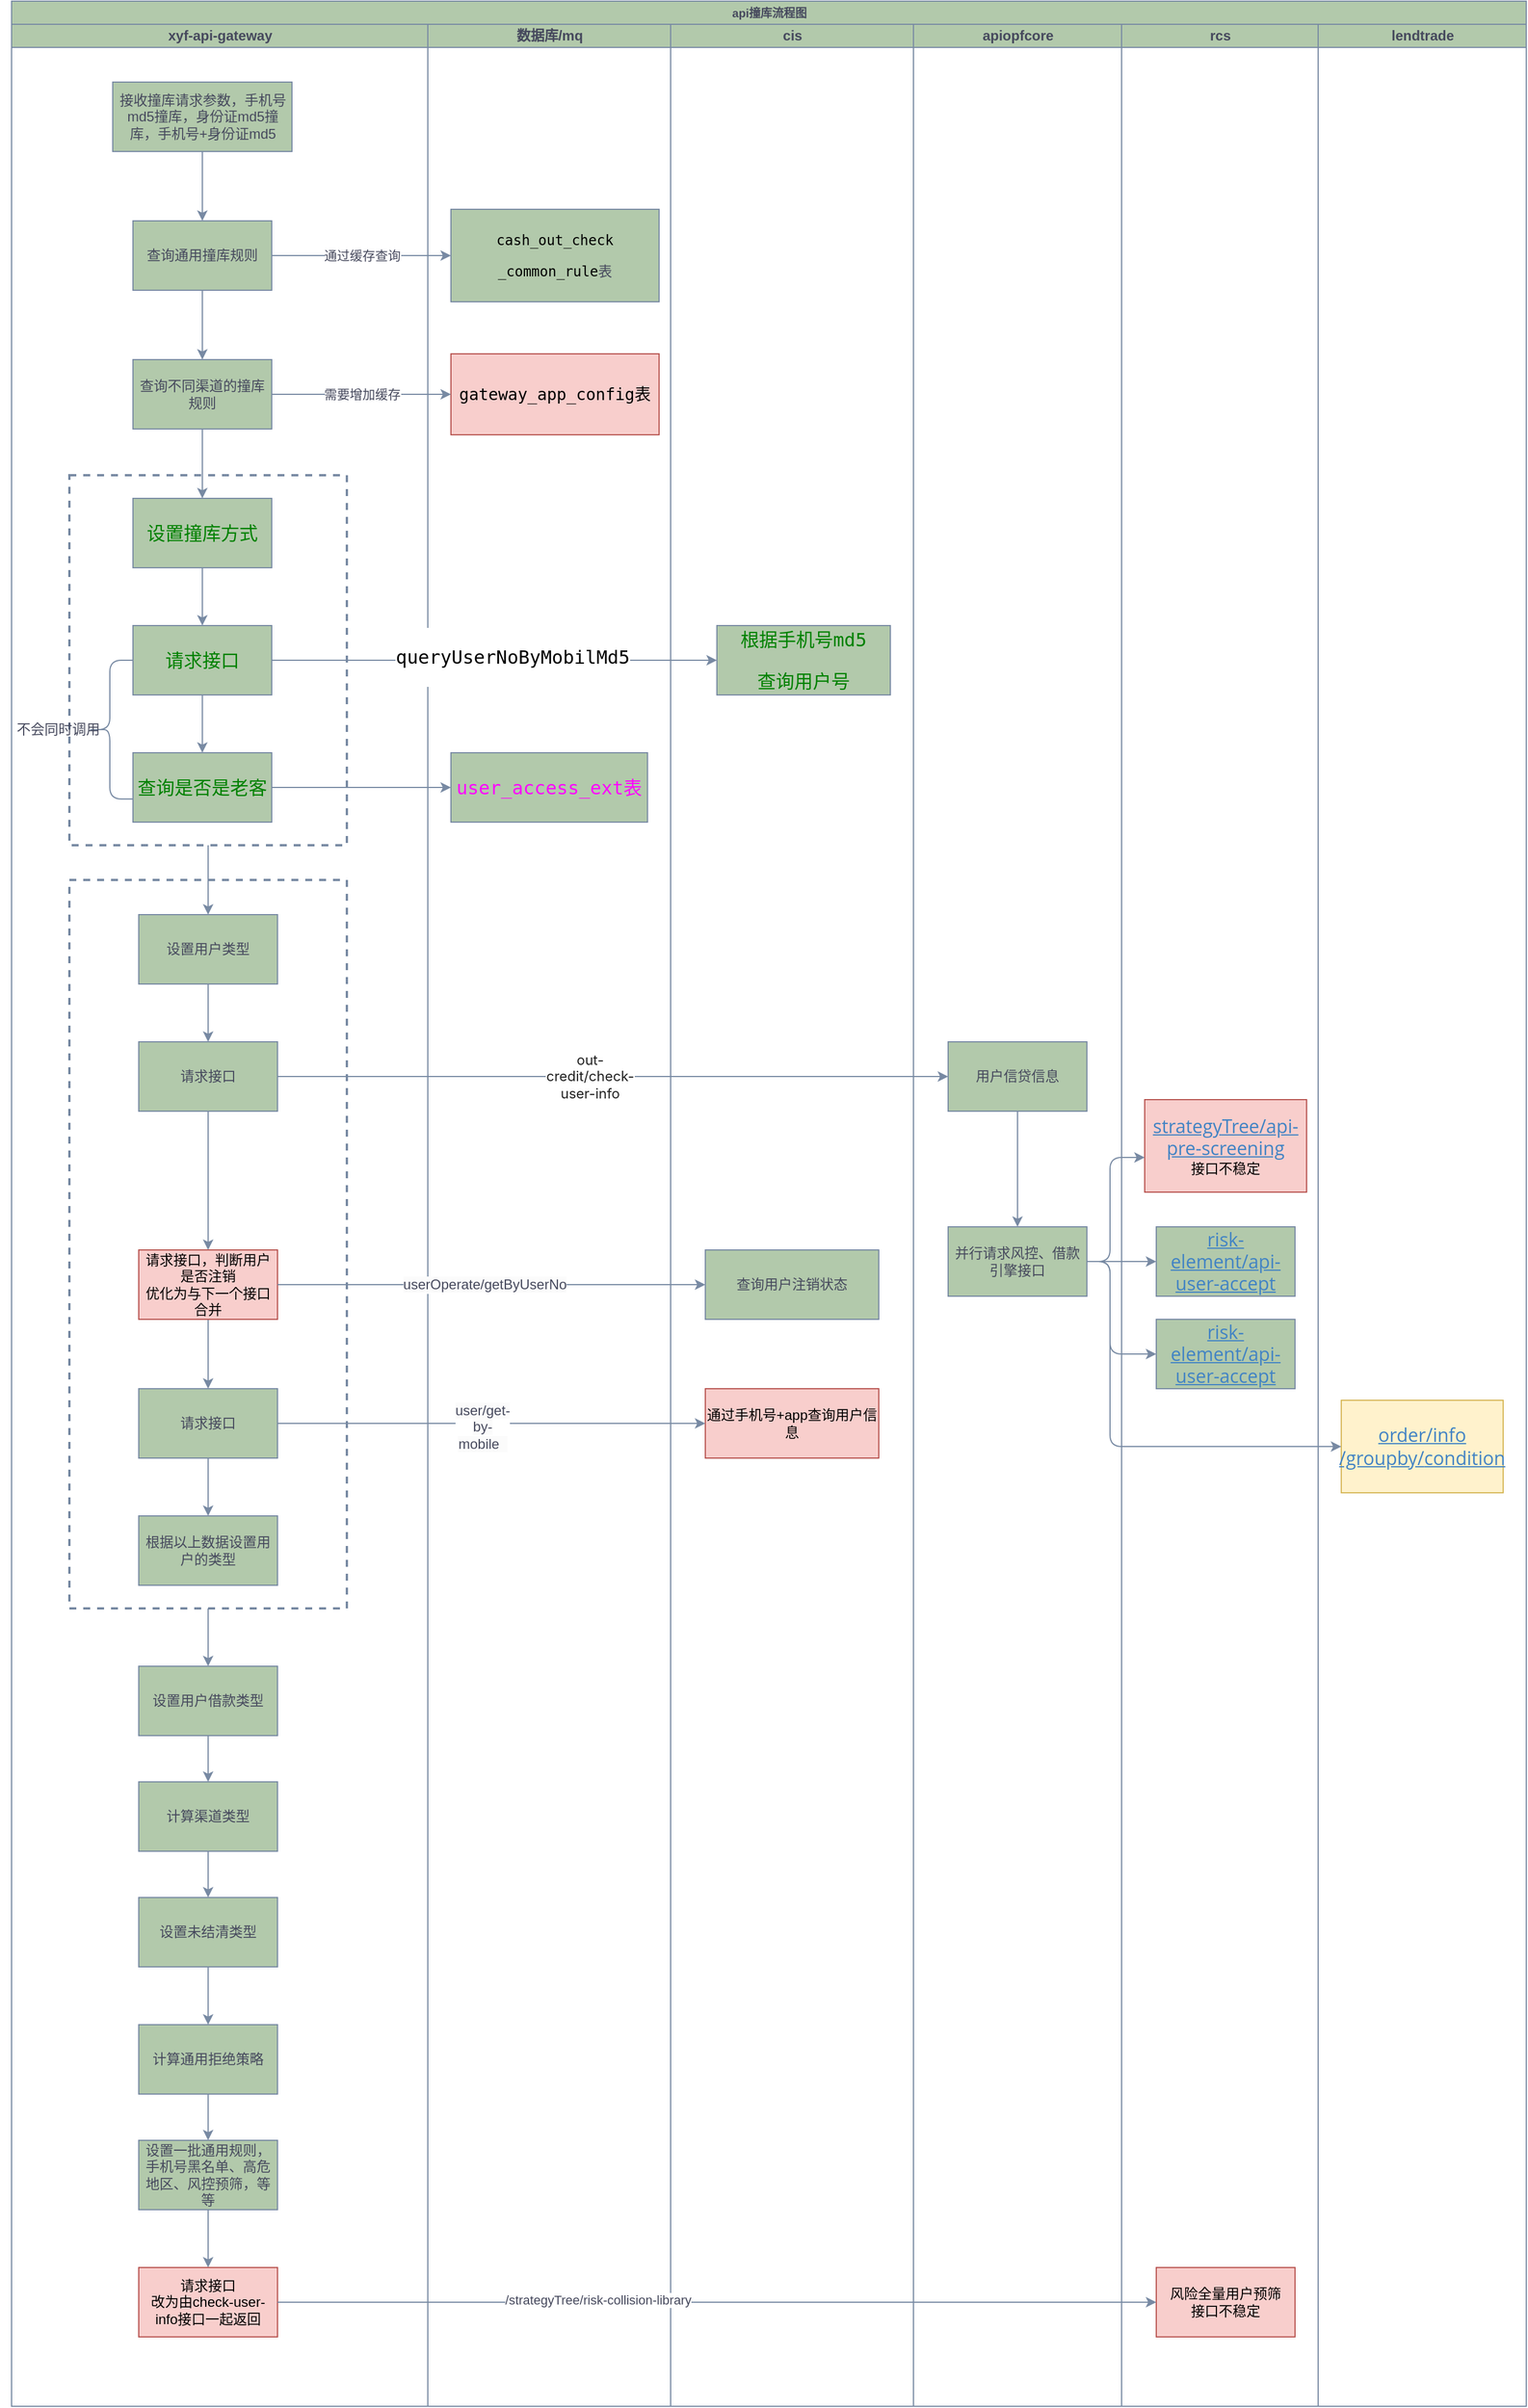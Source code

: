 <mxfile version="24.4.14" type="github">
  <diagram id="prtHgNgQTEPvFCAcTncT" name="Page-1">
    <mxGraphModel dx="899" dy="554" grid="1" gridSize="10" guides="1" tooltips="1" connect="1" arrows="1" fold="1" page="1" pageScale="1" pageWidth="827" pageHeight="1169" math="0" shadow="0">
      <root>
        <mxCell id="0" />
        <mxCell id="1" parent="0" />
        <mxCell id="2Fra0jSn8zF7LKlEDc4x-1" value="api撞库流程图" style="swimlane;childLayout=stackLayout;resizeParent=1;resizeParentMax=0;startSize=20;html=1;labelBackgroundColor=none;fillColor=#B2C9AB;strokeColor=#788AA3;fontColor=#46495D;fontSize=10;" vertex="1" parent="1">
          <mxGeometry x="170" y="60" width="1310" height="2080" as="geometry" />
        </mxCell>
        <mxCell id="2Fra0jSn8zF7LKlEDc4x-2" value="xyf-api-gateway" style="swimlane;startSize=20;html=1;labelBackgroundColor=none;fillColor=#B2C9AB;strokeColor=#788AA3;fontColor=#46495D;" vertex="1" parent="2Fra0jSn8zF7LKlEDc4x-1">
          <mxGeometry y="20" width="360" height="2060" as="geometry" />
        </mxCell>
        <mxCell id="2Fra0jSn8zF7LKlEDc4x-69" style="edgeStyle=orthogonalEdgeStyle;curved=0;rounded=1;orthogonalLoop=1;jettySize=auto;html=1;entryX=0.5;entryY=0;entryDx=0;entryDy=0;strokeColor=#788AA3;align=center;verticalAlign=middle;fontFamily=Helvetica;fontSize=11;fontColor=#46495D;labelBackgroundColor=default;endArrow=classic;fillColor=#B2C9AB;" edge="1" parent="2Fra0jSn8zF7LKlEDc4x-2" source="2Fra0jSn8zF7LKlEDc4x-67" target="2Fra0jSn8zF7LKlEDc4x-68">
          <mxGeometry relative="1" as="geometry" />
        </mxCell>
        <mxCell id="2Fra0jSn8zF7LKlEDc4x-67" value="" style="rounded=0;whiteSpace=wrap;html=1;strokeColor=#788AA3;fontColor=#46495D;fillColor=none;strokeWidth=2;dashed=1;" vertex="1" parent="2Fra0jSn8zF7LKlEDc4x-2">
          <mxGeometry x="50" y="740" width="240" height="630" as="geometry" />
        </mxCell>
        <mxCell id="2Fra0jSn8zF7LKlEDc4x-34" value="" style="rounded=0;whiteSpace=wrap;html=1;strokeColor=#788AA3;fontColor=#46495D;fillColor=none;strokeWidth=2;dashed=1;" vertex="1" parent="2Fra0jSn8zF7LKlEDc4x-2">
          <mxGeometry x="50" y="390" width="240" height="320" as="geometry" />
        </mxCell>
        <mxCell id="2Fra0jSn8zF7LKlEDc4x-10" value="" style="edgeStyle=orthogonalEdgeStyle;rounded=0;orthogonalLoop=1;jettySize=auto;html=1;strokeColor=#788AA3;fontColor=#46495D;fillColor=#B2C9AB;" edge="1" parent="2Fra0jSn8zF7LKlEDc4x-2" source="2Fra0jSn8zF7LKlEDc4x-7" target="2Fra0jSn8zF7LKlEDc4x-9">
          <mxGeometry relative="1" as="geometry" />
        </mxCell>
        <mxCell id="2Fra0jSn8zF7LKlEDc4x-7" value="接收撞库请求参数，手机号md5撞库，身份证md5撞库，手机号+身份证md5" style="rounded=0;whiteSpace=wrap;html=1;fillColor=#B2C9AB;strokeColor=#788AA3;labelBackgroundColor=none;fontColor=#46495D;" vertex="1" parent="2Fra0jSn8zF7LKlEDc4x-2">
          <mxGeometry x="87.5" y="50" width="155" height="60" as="geometry" />
        </mxCell>
        <mxCell id="2Fra0jSn8zF7LKlEDc4x-14" value="" style="edgeStyle=orthogonalEdgeStyle;rounded=0;orthogonalLoop=1;jettySize=auto;html=1;strokeColor=#788AA3;fontColor=#46495D;fillColor=#B2C9AB;" edge="1" parent="2Fra0jSn8zF7LKlEDc4x-2" source="2Fra0jSn8zF7LKlEDc4x-9" target="2Fra0jSn8zF7LKlEDc4x-13">
          <mxGeometry relative="1" as="geometry" />
        </mxCell>
        <mxCell id="2Fra0jSn8zF7LKlEDc4x-9" value="查询通用撞库规则" style="rounded=0;whiteSpace=wrap;html=1;fillColor=#B2C9AB;strokeColor=#788AA3;labelBackgroundColor=none;fontColor=#46495D;" vertex="1" parent="2Fra0jSn8zF7LKlEDc4x-2">
          <mxGeometry x="105" y="170" width="120" height="60" as="geometry" />
        </mxCell>
        <mxCell id="2Fra0jSn8zF7LKlEDc4x-18" value="" style="edgeStyle=orthogonalEdgeStyle;rounded=0;orthogonalLoop=1;jettySize=auto;html=1;strokeColor=#788AA3;fontColor=#46495D;fillColor=#B2C9AB;" edge="1" parent="2Fra0jSn8zF7LKlEDc4x-2" source="2Fra0jSn8zF7LKlEDc4x-13" target="2Fra0jSn8zF7LKlEDc4x-17">
          <mxGeometry relative="1" as="geometry" />
        </mxCell>
        <mxCell id="2Fra0jSn8zF7LKlEDc4x-13" value="查询不同渠道的撞库规则" style="rounded=0;whiteSpace=wrap;html=1;fillColor=#B2C9AB;strokeColor=#788AA3;labelBackgroundColor=none;fontColor=#46495D;" vertex="1" parent="2Fra0jSn8zF7LKlEDc4x-2">
          <mxGeometry x="105" y="290" width="120" height="60" as="geometry" />
        </mxCell>
        <mxCell id="2Fra0jSn8zF7LKlEDc4x-20" value="" style="edgeStyle=orthogonalEdgeStyle;rounded=0;orthogonalLoop=1;jettySize=auto;html=1;strokeColor=#788AA3;fontColor=#46495D;fillColor=#B2C9AB;" edge="1" parent="2Fra0jSn8zF7LKlEDc4x-2" source="2Fra0jSn8zF7LKlEDc4x-17" target="2Fra0jSn8zF7LKlEDc4x-19">
          <mxGeometry relative="1" as="geometry" />
        </mxCell>
        <mxCell id="2Fra0jSn8zF7LKlEDc4x-17" value="&lt;div style=&quot;color: rgb(0, 0, 0); font-family: &amp;quot;.AppleSystemUIFont&amp;quot;; font-size: 12pt;&quot;&gt;&lt;pre style=&quot;&quot;&gt;&lt;span style=&quot;color: rgb(0, 128, 0);&quot;&gt;设置撞库方式&lt;/span&gt;&lt;/pre&gt;&lt;/div&gt;" style="rounded=0;whiteSpace=wrap;html=1;fillColor=#B2C9AB;strokeColor=#788AA3;labelBackgroundColor=none;fontColor=#46495D;" vertex="1" parent="2Fra0jSn8zF7LKlEDc4x-2">
          <mxGeometry x="105" y="410" width="120" height="60" as="geometry" />
        </mxCell>
        <mxCell id="2Fra0jSn8zF7LKlEDc4x-25" value="" style="edgeStyle=orthogonalEdgeStyle;rounded=0;orthogonalLoop=1;jettySize=auto;html=1;strokeColor=#788AA3;fontColor=#46495D;fillColor=#B2C9AB;" edge="1" parent="2Fra0jSn8zF7LKlEDc4x-2" source="2Fra0jSn8zF7LKlEDc4x-19" target="2Fra0jSn8zF7LKlEDc4x-24">
          <mxGeometry relative="1" as="geometry" />
        </mxCell>
        <mxCell id="2Fra0jSn8zF7LKlEDc4x-19" value="&lt;div style=&quot;font-family: &amp;quot;.AppleSystemUIFont&amp;quot;; font-size: 12pt;&quot;&gt;&lt;pre style=&quot;&quot;&gt;&lt;font style=&quot;&quot; color=&quot;#008000&quot;&gt;请求接口&lt;/font&gt;&lt;/pre&gt;&lt;/div&gt;" style="rounded=0;whiteSpace=wrap;html=1;fillColor=#B2C9AB;strokeColor=#788AA3;labelBackgroundColor=none;fontColor=#46495D;" vertex="1" parent="2Fra0jSn8zF7LKlEDc4x-2">
          <mxGeometry x="105" y="520" width="120" height="60" as="geometry" />
        </mxCell>
        <mxCell id="2Fra0jSn8zF7LKlEDc4x-24" value="&lt;div style=&quot;font-family: &amp;quot;.AppleSystemUIFont&amp;quot;; font-size: 12pt;&quot;&gt;&lt;pre style=&quot;&quot;&gt;&lt;font style=&quot;&quot; color=&quot;#008000&quot;&gt;查询是否是老客&lt;/font&gt;&lt;/pre&gt;&lt;/div&gt;" style="rounded=0;whiteSpace=wrap;html=1;fillColor=#B2C9AB;strokeColor=#788AA3;labelBackgroundColor=none;fontColor=#46495D;" vertex="1" parent="2Fra0jSn8zF7LKlEDc4x-2">
          <mxGeometry x="105" y="630" width="120" height="60" as="geometry" />
        </mxCell>
        <mxCell id="2Fra0jSn8zF7LKlEDc4x-30" value="" style="shape=curlyBracket;whiteSpace=wrap;html=1;rounded=1;labelPosition=left;verticalLabelPosition=middle;align=right;verticalAlign=middle;strokeColor=#788AA3;fontColor=#46495D;fillColor=#B2C9AB;" vertex="1" parent="2Fra0jSn8zF7LKlEDc4x-2">
          <mxGeometry x="65" y="550" width="40" height="120" as="geometry" />
        </mxCell>
        <mxCell id="2Fra0jSn8zF7LKlEDc4x-31" value="不会同时调用" style="text;html=1;align=center;verticalAlign=middle;resizable=0;points=[];autosize=1;strokeColor=none;fillColor=none;fontColor=#46495D;" vertex="1" parent="2Fra0jSn8zF7LKlEDc4x-2">
          <mxGeometry x="-10" y="595" width="100" height="30" as="geometry" />
        </mxCell>
        <mxCell id="2Fra0jSn8zF7LKlEDc4x-36" value="" style="edgeStyle=orthogonalEdgeStyle;rounded=0;orthogonalLoop=1;jettySize=auto;html=1;strokeColor=#788AA3;fontColor=#46495D;fillColor=#B2C9AB;entryX=0.5;entryY=0;entryDx=0;entryDy=0;" edge="1" parent="2Fra0jSn8zF7LKlEDc4x-2" source="2Fra0jSn8zF7LKlEDc4x-34" target="2Fra0jSn8zF7LKlEDc4x-37">
          <mxGeometry relative="1" as="geometry">
            <mxPoint x="170" y="790" as="targetPoint" />
          </mxGeometry>
        </mxCell>
        <mxCell id="2Fra0jSn8zF7LKlEDc4x-39" value="" style="edgeStyle=orthogonalEdgeStyle;rounded=0;orthogonalLoop=1;jettySize=auto;html=1;strokeColor=#788AA3;fontColor=#46495D;fillColor=#B2C9AB;" edge="1" parent="2Fra0jSn8zF7LKlEDc4x-2" source="2Fra0jSn8zF7LKlEDc4x-37" target="2Fra0jSn8zF7LKlEDc4x-38">
          <mxGeometry relative="1" as="geometry" />
        </mxCell>
        <mxCell id="2Fra0jSn8zF7LKlEDc4x-37" value="设置用户类型" style="rounded=0;whiteSpace=wrap;html=1;fillColor=#B2C9AB;strokeColor=#788AA3;labelBackgroundColor=none;fontColor=#46495D;" vertex="1" parent="2Fra0jSn8zF7LKlEDc4x-2">
          <mxGeometry x="110" y="770" width="120" height="60" as="geometry" />
        </mxCell>
        <mxCell id="2Fra0jSn8zF7LKlEDc4x-54" value="" style="edgeStyle=orthogonalEdgeStyle;curved=0;rounded=1;orthogonalLoop=1;jettySize=auto;html=1;strokeColor=#788AA3;align=center;verticalAlign=middle;fontFamily=Helvetica;fontSize=11;fontColor=#46495D;labelBackgroundColor=default;endArrow=classic;fillColor=#B2C9AB;" edge="1" parent="2Fra0jSn8zF7LKlEDc4x-2" source="2Fra0jSn8zF7LKlEDc4x-38" target="2Fra0jSn8zF7LKlEDc4x-53">
          <mxGeometry relative="1" as="geometry" />
        </mxCell>
        <mxCell id="2Fra0jSn8zF7LKlEDc4x-38" value="请求接口" style="rounded=0;whiteSpace=wrap;html=1;fillColor=#B2C9AB;strokeColor=#788AA3;labelBackgroundColor=none;fontColor=#46495D;" vertex="1" parent="2Fra0jSn8zF7LKlEDc4x-2">
          <mxGeometry x="110" y="880" width="120" height="60" as="geometry" />
        </mxCell>
        <mxCell id="2Fra0jSn8zF7LKlEDc4x-58" style="edgeStyle=orthogonalEdgeStyle;curved=0;rounded=1;orthogonalLoop=1;jettySize=auto;html=1;entryX=0.5;entryY=0;entryDx=0;entryDy=0;strokeColor=#788AA3;align=center;verticalAlign=middle;fontFamily=Helvetica;fontSize=11;fontColor=#46495D;labelBackgroundColor=default;endArrow=classic;fillColor=#B2C9AB;" edge="1" parent="2Fra0jSn8zF7LKlEDc4x-2" source="2Fra0jSn8zF7LKlEDc4x-53" target="2Fra0jSn8zF7LKlEDc4x-57">
          <mxGeometry relative="1" as="geometry" />
        </mxCell>
        <mxCell id="2Fra0jSn8zF7LKlEDc4x-53" value="请求接口，判断用户是否注销&lt;div&gt;优化为与下一个接口合并&lt;/div&gt;" style="rounded=0;whiteSpace=wrap;html=1;fillColor=#f8cecc;strokeColor=#b85450;labelBackgroundColor=none;" vertex="1" parent="2Fra0jSn8zF7LKlEDc4x-2">
          <mxGeometry x="110" y="1060" width="120" height="60" as="geometry" />
        </mxCell>
        <mxCell id="2Fra0jSn8zF7LKlEDc4x-66" value="" style="edgeStyle=orthogonalEdgeStyle;curved=0;rounded=1;orthogonalLoop=1;jettySize=auto;html=1;strokeColor=#788AA3;align=center;verticalAlign=middle;fontFamily=Helvetica;fontSize=11;fontColor=#46495D;labelBackgroundColor=default;endArrow=classic;fillColor=#B2C9AB;" edge="1" parent="2Fra0jSn8zF7LKlEDc4x-2" source="2Fra0jSn8zF7LKlEDc4x-57" target="2Fra0jSn8zF7LKlEDc4x-65">
          <mxGeometry relative="1" as="geometry" />
        </mxCell>
        <mxCell id="2Fra0jSn8zF7LKlEDc4x-57" value="请求接口" style="rounded=0;whiteSpace=wrap;html=1;fillColor=#B2C9AB;strokeColor=#788AA3;labelBackgroundColor=none;fontColor=#46495D;" vertex="1" parent="2Fra0jSn8zF7LKlEDc4x-2">
          <mxGeometry x="110" y="1180" width="120" height="60" as="geometry" />
        </mxCell>
        <mxCell id="2Fra0jSn8zF7LKlEDc4x-65" value="根据以上数据设置用户的类型" style="rounded=0;whiteSpace=wrap;html=1;fillColor=#B2C9AB;strokeColor=#788AA3;labelBackgroundColor=none;fontColor=#46495D;" vertex="1" parent="2Fra0jSn8zF7LKlEDc4x-2">
          <mxGeometry x="110" y="1290" width="120" height="60" as="geometry" />
        </mxCell>
        <mxCell id="2Fra0jSn8zF7LKlEDc4x-71" value="" style="edgeStyle=orthogonalEdgeStyle;curved=0;rounded=1;orthogonalLoop=1;jettySize=auto;html=1;strokeColor=#788AA3;align=center;verticalAlign=middle;fontFamily=Helvetica;fontSize=11;fontColor=#46495D;labelBackgroundColor=default;endArrow=classic;fillColor=#B2C9AB;" edge="1" parent="2Fra0jSn8zF7LKlEDc4x-2" source="2Fra0jSn8zF7LKlEDc4x-68" target="2Fra0jSn8zF7LKlEDc4x-70">
          <mxGeometry relative="1" as="geometry" />
        </mxCell>
        <mxCell id="2Fra0jSn8zF7LKlEDc4x-68" value="设置用户借款类型" style="rounded=0;whiteSpace=wrap;html=1;fillColor=#B2C9AB;strokeColor=#788AA3;labelBackgroundColor=none;fontColor=#46495D;" vertex="1" parent="2Fra0jSn8zF7LKlEDc4x-2">
          <mxGeometry x="110" y="1420" width="120" height="60" as="geometry" />
        </mxCell>
        <mxCell id="2Fra0jSn8zF7LKlEDc4x-73" value="" style="edgeStyle=orthogonalEdgeStyle;curved=0;rounded=1;orthogonalLoop=1;jettySize=auto;html=1;strokeColor=#788AA3;align=center;verticalAlign=middle;fontFamily=Helvetica;fontSize=11;fontColor=#46495D;labelBackgroundColor=default;endArrow=classic;fillColor=#B2C9AB;" edge="1" parent="2Fra0jSn8zF7LKlEDc4x-2" source="2Fra0jSn8zF7LKlEDc4x-70" target="2Fra0jSn8zF7LKlEDc4x-72">
          <mxGeometry relative="1" as="geometry" />
        </mxCell>
        <mxCell id="2Fra0jSn8zF7LKlEDc4x-70" value="计算渠道类型" style="rounded=0;whiteSpace=wrap;html=1;fillColor=#B2C9AB;strokeColor=#788AA3;labelBackgroundColor=none;fontColor=#46495D;" vertex="1" parent="2Fra0jSn8zF7LKlEDc4x-2">
          <mxGeometry x="110" y="1520" width="120" height="60" as="geometry" />
        </mxCell>
        <mxCell id="2Fra0jSn8zF7LKlEDc4x-75" value="" style="edgeStyle=orthogonalEdgeStyle;curved=0;rounded=1;orthogonalLoop=1;jettySize=auto;html=1;strokeColor=#788AA3;align=center;verticalAlign=middle;fontFamily=Helvetica;fontSize=11;fontColor=#46495D;labelBackgroundColor=default;endArrow=classic;fillColor=#B2C9AB;" edge="1" parent="2Fra0jSn8zF7LKlEDc4x-2" source="2Fra0jSn8zF7LKlEDc4x-72" target="2Fra0jSn8zF7LKlEDc4x-74">
          <mxGeometry relative="1" as="geometry" />
        </mxCell>
        <mxCell id="2Fra0jSn8zF7LKlEDc4x-72" value="设置未结清类型" style="rounded=0;whiteSpace=wrap;html=1;fillColor=#B2C9AB;strokeColor=#788AA3;labelBackgroundColor=none;fontColor=#46495D;" vertex="1" parent="2Fra0jSn8zF7LKlEDc4x-2">
          <mxGeometry x="110" y="1620" width="120" height="60" as="geometry" />
        </mxCell>
        <mxCell id="2Fra0jSn8zF7LKlEDc4x-77" value="" style="edgeStyle=orthogonalEdgeStyle;curved=0;rounded=1;orthogonalLoop=1;jettySize=auto;html=1;strokeColor=#788AA3;align=center;verticalAlign=middle;fontFamily=Helvetica;fontSize=11;fontColor=#46495D;labelBackgroundColor=default;endArrow=classic;fillColor=#B2C9AB;" edge="1" parent="2Fra0jSn8zF7LKlEDc4x-2" source="2Fra0jSn8zF7LKlEDc4x-74" target="2Fra0jSn8zF7LKlEDc4x-76">
          <mxGeometry relative="1" as="geometry" />
        </mxCell>
        <mxCell id="2Fra0jSn8zF7LKlEDc4x-74" value="计算通用拒绝策略" style="rounded=0;whiteSpace=wrap;html=1;fillColor=#B2C9AB;strokeColor=#788AA3;labelBackgroundColor=none;fontColor=#46495D;" vertex="1" parent="2Fra0jSn8zF7LKlEDc4x-2">
          <mxGeometry x="110" y="1730" width="120" height="60" as="geometry" />
        </mxCell>
        <mxCell id="2Fra0jSn8zF7LKlEDc4x-79" value="" style="edgeStyle=orthogonalEdgeStyle;curved=0;rounded=1;orthogonalLoop=1;jettySize=auto;html=1;strokeColor=#788AA3;align=center;verticalAlign=middle;fontFamily=Helvetica;fontSize=11;fontColor=#46495D;labelBackgroundColor=default;endArrow=classic;fillColor=#B2C9AB;" edge="1" parent="2Fra0jSn8zF7LKlEDc4x-2" source="2Fra0jSn8zF7LKlEDc4x-76" target="2Fra0jSn8zF7LKlEDc4x-78">
          <mxGeometry relative="1" as="geometry" />
        </mxCell>
        <mxCell id="2Fra0jSn8zF7LKlEDc4x-76" value="设置一批通用规则，手机号黑名单、高危地区、风控预筛，等等" style="rounded=0;whiteSpace=wrap;html=1;fillColor=#B2C9AB;strokeColor=#788AA3;labelBackgroundColor=none;fontColor=#46495D;" vertex="1" parent="2Fra0jSn8zF7LKlEDc4x-2">
          <mxGeometry x="110" y="1830" width="120" height="60" as="geometry" />
        </mxCell>
        <mxCell id="2Fra0jSn8zF7LKlEDc4x-78" value="请求接口&lt;div&gt;改为由check-user-info接口一起返回&lt;/div&gt;" style="rounded=0;whiteSpace=wrap;html=1;fillColor=#f8cecc;strokeColor=#b85450;labelBackgroundColor=none;" vertex="1" parent="2Fra0jSn8zF7LKlEDc4x-2">
          <mxGeometry x="110" y="1940" width="120" height="60" as="geometry" />
        </mxCell>
        <mxCell id="2Fra0jSn8zF7LKlEDc4x-8" value="数据库/mq" style="swimlane;startSize=20;html=1;labelBackgroundColor=none;fillColor=#B2C9AB;strokeColor=#788AA3;fontColor=#46495D;" vertex="1" parent="2Fra0jSn8zF7LKlEDc4x-1">
          <mxGeometry x="360" y="20" width="210" height="2060" as="geometry" />
        </mxCell>
        <mxCell id="2Fra0jSn8zF7LKlEDc4x-11" value="&lt;div style=&quot;font-family: Menlo-Regular, monospace; font-size: 12px;&quot;&gt;&lt;pre style=&quot;&quot;&gt;&lt;font color=&quot;#000000&quot;&gt;cash_out_check&lt;/font&gt;&lt;/pre&gt;&lt;pre style=&quot;&quot;&gt;&lt;font color=&quot;#000000&quot;&gt;_common_rule&lt;/font&gt;表&lt;/pre&gt;&lt;/div&gt;" style="html=1;fillColor=#B2C9AB;strokeColor=#788AA3;fontColor=#46495D;rounded=0;labelBackgroundColor=none;fontSize=11;whiteSpace=wrap;" vertex="1" parent="2Fra0jSn8zF7LKlEDc4x-8">
          <mxGeometry x="20" y="160" width="180" height="80" as="geometry" />
        </mxCell>
        <mxCell id="2Fra0jSn8zF7LKlEDc4x-15" value="&lt;div style=&quot;font-family: Menlo-Regular, monospace;&quot;&gt;&lt;pre style=&quot;&quot;&gt;&lt;font style=&quot;font-size: 14px;&quot;&gt;gateway_app_config表&lt;/font&gt;&lt;/pre&gt;&lt;/div&gt;" style="rounded=0;whiteSpace=wrap;html=1;fillColor=#f8cecc;strokeColor=#b85450;labelBackgroundColor=none;" vertex="1" parent="2Fra0jSn8zF7LKlEDc4x-8">
          <mxGeometry x="20" y="285" width="180" height="70" as="geometry" />
        </mxCell>
        <mxCell id="2Fra0jSn8zF7LKlEDc4x-26" value="&lt;div style=&quot;font-family: &amp;quot;.AppleSystemUIFont&amp;quot;; font-size: 12pt;&quot;&gt;&lt;pre style=&quot;&quot;&gt;&lt;div style=&quot;color: rgb(0, 0, 0); font-family: Menlo-Regular, monospace; font-size: 12pt;&quot;&gt;&lt;pre style=&quot;&quot;&gt;&lt;span style=&quot;color: rgb(255, 0, 255);&quot;&gt;user_access_ext表&lt;/span&gt;&lt;/pre&gt;&lt;/div&gt;&lt;/pre&gt;&lt;/div&gt;" style="rounded=0;whiteSpace=wrap;html=1;fillColor=#B2C9AB;strokeColor=#788AA3;labelBackgroundColor=none;fontColor=#46495D;" vertex="1" parent="2Fra0jSn8zF7LKlEDc4x-8">
          <mxGeometry x="20" y="630" width="170" height="60" as="geometry" />
        </mxCell>
        <mxCell id="2Fra0jSn8zF7LKlEDc4x-3" value="cis" style="swimlane;startSize=20;html=1;labelBackgroundColor=none;fillColor=#B2C9AB;strokeColor=#788AA3;fontColor=#46495D;" vertex="1" parent="2Fra0jSn8zF7LKlEDc4x-1">
          <mxGeometry x="570" y="20" width="210" height="2060" as="geometry" />
        </mxCell>
        <mxCell id="2Fra0jSn8zF7LKlEDc4x-21" value="&lt;div style=&quot;font-family: &amp;quot;.AppleSystemUIFont&amp;quot;; font-size: 12pt;&quot;&gt;&lt;pre style=&quot;&quot;&gt;&lt;font style=&quot;&quot; color=&quot;#008000&quot;&gt;根据手机号md5&lt;/font&gt;&lt;/pre&gt;&lt;pre style=&quot;&quot;&gt;&lt;font style=&quot;&quot; color=&quot;#008000&quot;&gt;查询用户号&lt;/font&gt;&lt;/pre&gt;&lt;/div&gt;" style="rounded=0;html=1;fillColor=#B2C9AB;strokeColor=#788AA3;labelBackgroundColor=none;fontColor=#46495D;whiteSpace=wrap;" vertex="1" parent="2Fra0jSn8zF7LKlEDc4x-3">
          <mxGeometry x="40" y="520" width="150" height="60" as="geometry" />
        </mxCell>
        <mxCell id="2Fra0jSn8zF7LKlEDc4x-55" value="查询用户注销状态" style="rounded=0;whiteSpace=wrap;html=1;fillColor=#B2C9AB;strokeColor=#788AA3;labelBackgroundColor=none;fontColor=#46495D;" vertex="1" parent="2Fra0jSn8zF7LKlEDc4x-3">
          <mxGeometry x="30" y="1060" width="150" height="60" as="geometry" />
        </mxCell>
        <mxCell id="2Fra0jSn8zF7LKlEDc4x-59" value="通过手机号+app查询用户信息" style="rounded=0;whiteSpace=wrap;html=1;fillColor=#f8cecc;strokeColor=#b85450;labelBackgroundColor=none;" vertex="1" parent="2Fra0jSn8zF7LKlEDc4x-3">
          <mxGeometry x="30" y="1180" width="150" height="60" as="geometry" />
        </mxCell>
        <mxCell id="2Fra0jSn8zF7LKlEDc4x-4" value="apiopfcore" style="swimlane;startSize=20;html=1;labelBackgroundColor=none;fillColor=#B2C9AB;strokeColor=#788AA3;fontColor=#46495D;" vertex="1" parent="2Fra0jSn8zF7LKlEDc4x-1">
          <mxGeometry x="780" y="20" width="180" height="2060" as="geometry" />
        </mxCell>
        <mxCell id="2Fra0jSn8zF7LKlEDc4x-44" value="" style="edgeStyle=orthogonalEdgeStyle;rounded=0;orthogonalLoop=1;jettySize=auto;html=1;strokeColor=#788AA3;fontColor=#46495D;fillColor=#B2C9AB;" edge="1" parent="2Fra0jSn8zF7LKlEDc4x-4" source="2Fra0jSn8zF7LKlEDc4x-40" target="2Fra0jSn8zF7LKlEDc4x-43">
          <mxGeometry relative="1" as="geometry" />
        </mxCell>
        <mxCell id="2Fra0jSn8zF7LKlEDc4x-40" value="用户信贷信息" style="rounded=0;whiteSpace=wrap;html=1;fillColor=#B2C9AB;strokeColor=#788AA3;labelBackgroundColor=none;fontColor=#46495D;" vertex="1" parent="2Fra0jSn8zF7LKlEDc4x-4">
          <mxGeometry x="30" y="880" width="120" height="60" as="geometry" />
        </mxCell>
        <mxCell id="2Fra0jSn8zF7LKlEDc4x-43" value="并行请求风控、借款引擎接口" style="rounded=0;whiteSpace=wrap;html=1;fillColor=#B2C9AB;strokeColor=#788AA3;labelBackgroundColor=none;fontColor=#46495D;" vertex="1" parent="2Fra0jSn8zF7LKlEDc4x-4">
          <mxGeometry x="30" y="1040" width="120" height="60" as="geometry" />
        </mxCell>
        <mxCell id="2Fra0jSn8zF7LKlEDc4x-6" value="rcs" style="swimlane;startSize=20;html=1;labelBackgroundColor=none;fillColor=#B2C9AB;strokeColor=#788AA3;fontColor=#46495D;" vertex="1" parent="2Fra0jSn8zF7LKlEDc4x-1">
          <mxGeometry x="960" y="20" width="170" height="2060" as="geometry" />
        </mxCell>
        <mxCell id="2Fra0jSn8zF7LKlEDc4x-45" value="&lt;a style=&quot;box-sizing: border-box; cursor: pointer; color: rgb(65, 131, 196); -webkit-user-drag: none; font-family: &amp;quot;Open Sans&amp;quot;, &amp;quot;Clear Sans&amp;quot;, &amp;quot;Helvetica Neue&amp;quot;, Helvetica, Arial, &amp;quot;Segoe UI Emoji&amp;quot;, sans-serif; font-size: 16px; orphans: 4; text-align: start; white-space-collapse: preserve; text-size-adjust: auto;&quot; href=&quot;http://rcs-provider.xinfei.io/strategyTree/api-pre-screening&quot;&gt;strategyTree/api-pre-screening&lt;/a&gt;&lt;div&gt;接口不稳定&lt;/div&gt;" style="rounded=0;whiteSpace=wrap;html=1;fillColor=#f8cecc;strokeColor=#b85450;labelBackgroundColor=none;" vertex="1" parent="2Fra0jSn8zF7LKlEDc4x-6">
          <mxGeometry x="20" y="930" width="140" height="80" as="geometry" />
        </mxCell>
        <mxCell id="2Fra0jSn8zF7LKlEDc4x-47" value="&lt;a style=&quot;box-sizing: border-box; cursor: pointer; color: rgb(65, 131, 196); outline: 0px; -webkit-user-drag: none; font-family: &amp;quot;Open Sans&amp;quot;, &amp;quot;Clear Sans&amp;quot;, &amp;quot;Helvetica Neue&amp;quot;, Helvetica, Arial, &amp;quot;Segoe UI Emoji&amp;quot;, sans-serif; font-size: 16px; orphans: 4; text-align: start; white-space-collapse: preserve; text-size-adjust: auto;&quot; href=&quot;http://rcs-provider.xinfei.io/risk-element/api-user-accept&quot;&gt;risk-element/api-user-accept&lt;/a&gt;" style="rounded=0;whiteSpace=wrap;html=1;fillColor=#B2C9AB;strokeColor=#788AA3;labelBackgroundColor=none;fontColor=#46495D;" vertex="1" parent="2Fra0jSn8zF7LKlEDc4x-6">
          <mxGeometry x="30" y="1040" width="120" height="60" as="geometry" />
        </mxCell>
        <mxCell id="2Fra0jSn8zF7LKlEDc4x-48" value="&lt;a href=&quot;http://rcs-provider.xinfei.io/risk-element/api-user-accept&quot; style=&quot;box-sizing: border-box; cursor: pointer; color: rgb(65, 131, 196); outline: 0px; -webkit-user-drag: none; font-family: &amp;quot;Open Sans&amp;quot;, &amp;quot;Clear Sans&amp;quot;, &amp;quot;Helvetica Neue&amp;quot;, Helvetica, Arial, &amp;quot;Segoe UI Emoji&amp;quot;, sans-serif; font-size: 16px; orphans: 4; text-align: start; white-space-collapse: preserve; text-size-adjust: auto;&quot;&gt;risk-element/api-user-accept&lt;/a&gt;" style="rounded=0;whiteSpace=wrap;html=1;fillColor=#B2C9AB;strokeColor=#788AA3;labelBackgroundColor=none;fontColor=#46495D;" vertex="1" parent="2Fra0jSn8zF7LKlEDc4x-6">
          <mxGeometry x="30" y="1120" width="120" height="60" as="geometry" />
        </mxCell>
        <mxCell id="2Fra0jSn8zF7LKlEDc4x-80" value="风险全量用户预筛&lt;div&gt;接口不稳定&lt;/div&gt;" style="rounded=0;whiteSpace=wrap;html=1;fillColor=#f8cecc;strokeColor=#b85450;labelBackgroundColor=none;" vertex="1" parent="2Fra0jSn8zF7LKlEDc4x-6">
          <mxGeometry x="30" y="1940" width="120" height="60" as="geometry" />
        </mxCell>
        <mxCell id="2Fra0jSn8zF7LKlEDc4x-5" value="lendtrade" style="swimlane;startSize=20;html=1;labelBackgroundColor=none;fillColor=#B2C9AB;strokeColor=#788AA3;fontColor=#46495D;" vertex="1" parent="2Fra0jSn8zF7LKlEDc4x-1">
          <mxGeometry x="1130" y="20" width="180" height="2060" as="geometry" />
        </mxCell>
        <mxCell id="2Fra0jSn8zF7LKlEDc4x-51" value="&lt;a style=&quot;box-sizing: border-box; cursor: pointer; color: rgb(65, 131, 196); outline: 0px; -webkit-user-drag: none; font-family: &amp;quot;Open Sans&amp;quot;, &amp;quot;Clear Sans&amp;quot;, &amp;quot;Helvetica Neue&amp;quot;, Helvetica, Arial, &amp;quot;Segoe UI Emoji&amp;quot;, sans-serif; font-size: 16px; orphans: 4; text-align: start; white-space-collapse: preserve; text-size-adjust: auto;&quot; href=&quot;http://lendtrade.xinfei.io/lend/query/v1/order/info/groupby/condition&quot;&gt;order/info&lt;/a&gt;&lt;div&gt;&lt;a style=&quot;box-sizing: border-box; cursor: pointer; color: rgb(65, 131, 196); outline: 0px; -webkit-user-drag: none; font-family: &amp;quot;Open Sans&amp;quot;, &amp;quot;Clear Sans&amp;quot;, &amp;quot;Helvetica Neue&amp;quot;, Helvetica, Arial, &amp;quot;Segoe UI Emoji&amp;quot;, sans-serif; font-size: 16px; orphans: 4; text-align: start; white-space-collapse: preserve; text-size-adjust: auto;&quot; href=&quot;http://lendtrade.xinfei.io/lend/query/v1/order/info/groupby/condition&quot;&gt;/groupby/&lt;/a&gt;&lt;a style=&quot;background-color: initial; white-space-collapse: preserve; box-sizing: border-box; cursor: pointer; color: rgb(65, 131, 196); outline: 0px; -webkit-user-drag: none; font-family: &amp;quot;Open Sans&amp;quot;, &amp;quot;Clear Sans&amp;quot;, &amp;quot;Helvetica Neue&amp;quot;, Helvetica, Arial, &amp;quot;Segoe UI Emoji&amp;quot;, sans-serif; font-size: 16px; orphans: 4; text-align: start; text-size-adjust: auto;&quot; href=&quot;http://lendtrade.xinfei.io/lend/query/v1/order/info/groupby/condition&quot;&gt;condition&lt;/a&gt;&lt;/div&gt;" style="rounded=0;html=1;fillColor=#fff2cc;strokeColor=#d6b656;labelBackgroundColor=none;whiteSpace=wrap;" vertex="1" parent="2Fra0jSn8zF7LKlEDc4x-5">
          <mxGeometry x="20" y="1190" width="140" height="80" as="geometry" />
        </mxCell>
        <mxCell id="2Fra0jSn8zF7LKlEDc4x-12" value="通过缓存查询" style="edgeStyle=orthogonalEdgeStyle;rounded=0;orthogonalLoop=1;jettySize=auto;html=1;strokeColor=#788AA3;fontColor=#46495D;fillColor=#B2C9AB;" edge="1" parent="2Fra0jSn8zF7LKlEDc4x-1" source="2Fra0jSn8zF7LKlEDc4x-9" target="2Fra0jSn8zF7LKlEDc4x-11">
          <mxGeometry relative="1" as="geometry" />
        </mxCell>
        <mxCell id="2Fra0jSn8zF7LKlEDc4x-16" value="需要增加缓存" style="edgeStyle=orthogonalEdgeStyle;rounded=0;orthogonalLoop=1;jettySize=auto;html=1;strokeColor=#788AA3;fontColor=#46495D;fillColor=#B2C9AB;" edge="1" parent="2Fra0jSn8zF7LKlEDc4x-1" source="2Fra0jSn8zF7LKlEDc4x-13" target="2Fra0jSn8zF7LKlEDc4x-15">
          <mxGeometry relative="1" as="geometry" />
        </mxCell>
        <mxCell id="2Fra0jSn8zF7LKlEDc4x-22" style="edgeStyle=orthogonalEdgeStyle;rounded=0;orthogonalLoop=1;jettySize=auto;html=1;entryX=0;entryY=0.5;entryDx=0;entryDy=0;strokeColor=#788AA3;fontColor=#46495D;fillColor=#B2C9AB;" edge="1" parent="2Fra0jSn8zF7LKlEDc4x-1" source="2Fra0jSn8zF7LKlEDc4x-19" target="2Fra0jSn8zF7LKlEDc4x-21">
          <mxGeometry relative="1" as="geometry" />
        </mxCell>
        <mxCell id="2Fra0jSn8zF7LKlEDc4x-23" value="&lt;div style=&quot;font-family: Menlo-Regular, monospace; font-size: 12pt;&quot;&gt;&lt;pre style=&quot;&quot;&gt;&lt;font style=&quot;&quot; color=&quot;#000000&quot;&gt;queryUserNoByMobilMd5&lt;/font&gt;&lt;/pre&gt;&lt;/div&gt;" style="edgeLabel;html=1;align=center;verticalAlign=middle;resizable=0;points=[];strokeColor=#788AA3;fontColor=#46495D;fillColor=#B2C9AB;" vertex="1" connectable="0" parent="2Fra0jSn8zF7LKlEDc4x-22">
          <mxGeometry x="0.077" y="3" relative="1" as="geometry">
            <mxPoint as="offset" />
          </mxGeometry>
        </mxCell>
        <mxCell id="2Fra0jSn8zF7LKlEDc4x-27" style="edgeStyle=orthogonalEdgeStyle;rounded=0;orthogonalLoop=1;jettySize=auto;html=1;strokeColor=#788AA3;fontColor=#46495D;fillColor=#B2C9AB;" edge="1" parent="2Fra0jSn8zF7LKlEDc4x-1" source="2Fra0jSn8zF7LKlEDc4x-24" target="2Fra0jSn8zF7LKlEDc4x-26">
          <mxGeometry relative="1" as="geometry" />
        </mxCell>
        <mxCell id="2Fra0jSn8zF7LKlEDc4x-41" style="edgeStyle=orthogonalEdgeStyle;rounded=0;orthogonalLoop=1;jettySize=auto;html=1;strokeColor=#788AA3;fontColor=#46495D;fillColor=#B2C9AB;" edge="1" parent="2Fra0jSn8zF7LKlEDc4x-1" source="2Fra0jSn8zF7LKlEDc4x-38" target="2Fra0jSn8zF7LKlEDc4x-40">
          <mxGeometry relative="1" as="geometry" />
        </mxCell>
        <mxCell id="2Fra0jSn8zF7LKlEDc4x-42" value="&lt;span style=&quot;color: rgb(33, 33, 33); font-family: Inter, system-ui, -apple-system, &amp;quot;system-ui&amp;quot;, &amp;quot;Segoe UI&amp;quot;, Roboto, Oxygen, Ubuntu, Cantarell, &amp;quot;Fira Sans&amp;quot;, &amp;quot;Droid Sans&amp;quot;, Helvetica, Arial, sans-serif; font-size: 12px; text-align: left; white-space: pre-wrap;&quot;&gt;out-credit/check-user-info&lt;/span&gt;" style="edgeLabel;html=1;align=center;verticalAlign=middle;resizable=0;points=[];strokeColor=#788AA3;fontColor=#46495D;fillColor=#B2C9AB;" vertex="1" connectable="0" parent="2Fra0jSn8zF7LKlEDc4x-41">
          <mxGeometry x="-0.031" y="1" relative="1" as="geometry">
            <mxPoint x="-11" y="1" as="offset" />
          </mxGeometry>
        </mxCell>
        <mxCell id="2Fra0jSn8zF7LKlEDc4x-46" value="" style="edgeStyle=orthogonalEdgeStyle;rounded=1;orthogonalLoop=1;jettySize=auto;html=1;strokeColor=#788AA3;fontColor=#46495D;fillColor=#B2C9AB;curved=0;" edge="1" parent="2Fra0jSn8zF7LKlEDc4x-1" source="2Fra0jSn8zF7LKlEDc4x-43" target="2Fra0jSn8zF7LKlEDc4x-45">
          <mxGeometry relative="1" as="geometry">
            <Array as="points">
              <mxPoint x="950" y="1090" />
              <mxPoint x="950" y="1000" />
            </Array>
          </mxGeometry>
        </mxCell>
        <mxCell id="2Fra0jSn8zF7LKlEDc4x-49" style="edgeStyle=orthogonalEdgeStyle;rounded=0;orthogonalLoop=1;jettySize=auto;html=1;entryX=0;entryY=0.5;entryDx=0;entryDy=0;strokeColor=#788AA3;fontColor=#46495D;fillColor=#B2C9AB;" edge="1" parent="2Fra0jSn8zF7LKlEDc4x-1" source="2Fra0jSn8zF7LKlEDc4x-43" target="2Fra0jSn8zF7LKlEDc4x-47">
          <mxGeometry relative="1" as="geometry" />
        </mxCell>
        <mxCell id="2Fra0jSn8zF7LKlEDc4x-50" style="edgeStyle=orthogonalEdgeStyle;rounded=1;orthogonalLoop=1;jettySize=auto;html=1;exitX=1;exitY=0.5;exitDx=0;exitDy=0;entryX=0;entryY=0.5;entryDx=0;entryDy=0;strokeColor=#788AA3;fontColor=#46495D;fillColor=#B2C9AB;curved=0;" edge="1" parent="2Fra0jSn8zF7LKlEDc4x-1" source="2Fra0jSn8zF7LKlEDc4x-43" target="2Fra0jSn8zF7LKlEDc4x-48">
          <mxGeometry relative="1" as="geometry">
            <Array as="points">
              <mxPoint x="950" y="1090" />
              <mxPoint x="950" y="1170" />
            </Array>
          </mxGeometry>
        </mxCell>
        <mxCell id="2Fra0jSn8zF7LKlEDc4x-52" style="edgeStyle=orthogonalEdgeStyle;rounded=1;orthogonalLoop=1;jettySize=auto;html=1;exitX=1;exitY=0.5;exitDx=0;exitDy=0;entryX=0;entryY=0.5;entryDx=0;entryDy=0;strokeColor=#788AA3;fontColor=#46495D;fillColor=#B2C9AB;curved=0;" edge="1" parent="2Fra0jSn8zF7LKlEDc4x-1" source="2Fra0jSn8zF7LKlEDc4x-43" target="2Fra0jSn8zF7LKlEDc4x-51">
          <mxGeometry relative="1" as="geometry">
            <Array as="points">
              <mxPoint x="950" y="1090" />
              <mxPoint x="950" y="1250" />
            </Array>
          </mxGeometry>
        </mxCell>
        <mxCell id="2Fra0jSn8zF7LKlEDc4x-56" style="edgeStyle=orthogonalEdgeStyle;curved=0;rounded=1;orthogonalLoop=1;jettySize=auto;html=1;entryX=0;entryY=0.5;entryDx=0;entryDy=0;strokeColor=#788AA3;align=center;verticalAlign=middle;fontFamily=Helvetica;fontSize=11;fontColor=#46495D;labelBackgroundColor=default;endArrow=classic;fillColor=#B2C9AB;" edge="1" parent="2Fra0jSn8zF7LKlEDc4x-1" source="2Fra0jSn8zF7LKlEDc4x-53" target="2Fra0jSn8zF7LKlEDc4x-55">
          <mxGeometry relative="1" as="geometry" />
        </mxCell>
        <mxCell id="2Fra0jSn8zF7LKlEDc4x-62" value="&lt;span style=&quot;font-size: 12px; text-wrap: wrap; background-color: rgb(251, 251, 251);&quot;&gt;userOperate/getByUserNo&lt;/span&gt;" style="edgeLabel;html=1;align=center;verticalAlign=middle;resizable=0;points=[];strokeColor=#788AA3;fontFamily=Helvetica;fontSize=11;fontColor=#46495D;labelBackgroundColor=default;fillColor=#B2C9AB;" vertex="1" connectable="0" parent="2Fra0jSn8zF7LKlEDc4x-56">
          <mxGeometry x="-0.032" relative="1" as="geometry">
            <mxPoint as="offset" />
          </mxGeometry>
        </mxCell>
        <mxCell id="2Fra0jSn8zF7LKlEDc4x-60" style="edgeStyle=orthogonalEdgeStyle;curved=0;rounded=1;orthogonalLoop=1;jettySize=auto;html=1;entryX=0;entryY=0.5;entryDx=0;entryDy=0;strokeColor=#788AA3;align=center;verticalAlign=middle;fontFamily=Helvetica;fontSize=11;fontColor=#46495D;labelBackgroundColor=default;endArrow=classic;fillColor=#B2C9AB;" edge="1" parent="2Fra0jSn8zF7LKlEDc4x-1" source="2Fra0jSn8zF7LKlEDc4x-57" target="2Fra0jSn8zF7LKlEDc4x-59">
          <mxGeometry relative="1" as="geometry" />
        </mxCell>
        <mxCell id="2Fra0jSn8zF7LKlEDc4x-61" value="" style="edgeLabel;html=1;align=center;verticalAlign=middle;resizable=0;points=[];strokeColor=#788AA3;fontFamily=Helvetica;fontSize=11;fontColor=#46495D;labelBackgroundColor=default;fillColor=#B2C9AB;" vertex="1" connectable="0" parent="2Fra0jSn8zF7LKlEDc4x-60">
          <mxGeometry x="-0.065" y="4" relative="1" as="geometry">
            <mxPoint as="offset" />
          </mxGeometry>
        </mxCell>
        <mxCell id="2Fra0jSn8zF7LKlEDc4x-63" value="" style="edgeLabel;html=1;align=center;verticalAlign=middle;resizable=0;points=[];strokeColor=#788AA3;fontFamily=Helvetica;fontSize=11;fontColor=#46495D;labelBackgroundColor=default;fillColor=#B2C9AB;" vertex="1" connectable="0" parent="2Fra0jSn8zF7LKlEDc4x-60">
          <mxGeometry x="-0.097" y="4" relative="1" as="geometry">
            <mxPoint as="offset" />
          </mxGeometry>
        </mxCell>
        <mxCell id="2Fra0jSn8zF7LKlEDc4x-64" value="&lt;span style=&quot;font-size: 12px; text-wrap: wrap; background-color: rgb(251, 251, 251);&quot;&gt;user/get-by-mobile&amp;nbsp;&amp;nbsp;&lt;/span&gt;" style="edgeLabel;html=1;align=center;verticalAlign=middle;resizable=0;points=[];strokeColor=#788AA3;fontFamily=Helvetica;fontSize=11;fontColor=#46495D;labelBackgroundColor=default;fillColor=#B2C9AB;" vertex="1" connectable="0" parent="2Fra0jSn8zF7LKlEDc4x-60">
          <mxGeometry x="-0.043" y="-3" relative="1" as="geometry">
            <mxPoint as="offset" />
          </mxGeometry>
        </mxCell>
        <mxCell id="2Fra0jSn8zF7LKlEDc4x-81" style="edgeStyle=orthogonalEdgeStyle;curved=0;rounded=1;orthogonalLoop=1;jettySize=auto;html=1;strokeColor=#788AA3;align=center;verticalAlign=middle;fontFamily=Helvetica;fontSize=11;fontColor=#46495D;labelBackgroundColor=default;endArrow=classic;fillColor=#B2C9AB;" edge="1" parent="2Fra0jSn8zF7LKlEDc4x-1" source="2Fra0jSn8zF7LKlEDc4x-78" target="2Fra0jSn8zF7LKlEDc4x-80">
          <mxGeometry relative="1" as="geometry" />
        </mxCell>
        <mxCell id="2Fra0jSn8zF7LKlEDc4x-82" value="/strategyTree/risk-collision-library" style="edgeLabel;html=1;align=center;verticalAlign=middle;resizable=0;points=[];strokeColor=#788AA3;fontFamily=Helvetica;fontSize=11;fontColor=#46495D;labelBackgroundColor=default;fillColor=#B2C9AB;" vertex="1" connectable="0" parent="2Fra0jSn8zF7LKlEDc4x-81">
          <mxGeometry x="-0.271" y="2" relative="1" as="geometry">
            <mxPoint as="offset" />
          </mxGeometry>
        </mxCell>
      </root>
    </mxGraphModel>
  </diagram>
</mxfile>

